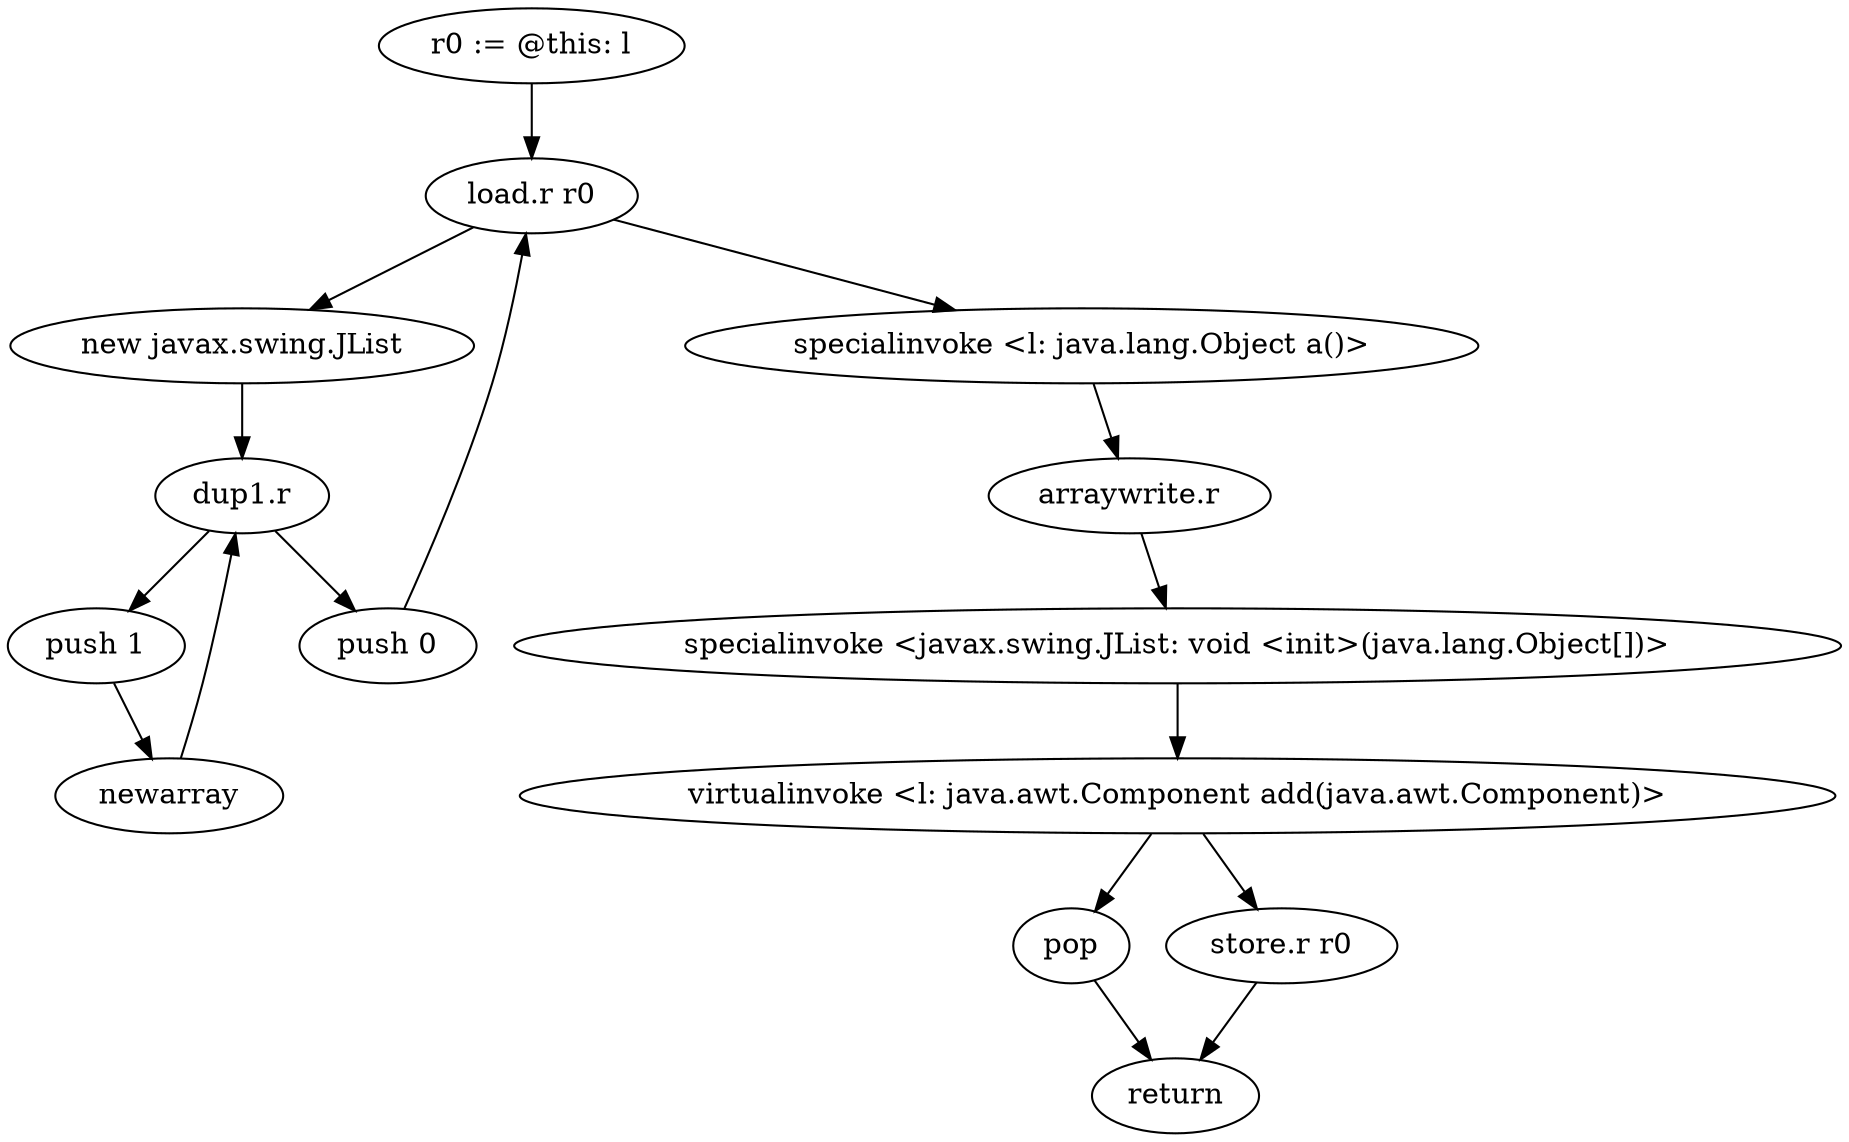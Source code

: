 digraph "" {
    "r0 := @this: l"
    "load.r r0"
    "r0 := @this: l"->"load.r r0";
    "new javax.swing.JList"
    "load.r r0"->"new javax.swing.JList";
    "dup1.r"
    "new javax.swing.JList"->"dup1.r";
    "push 1"
    "dup1.r"->"push 1";
    "newarray"
    "push 1"->"newarray";
    "newarray"->"dup1.r";
    "push 0"
    "dup1.r"->"push 0";
    "push 0"->"load.r r0";
    "specialinvoke <l: java.lang.Object a()>"
    "load.r r0"->"specialinvoke <l: java.lang.Object a()>";
    "arraywrite.r"
    "specialinvoke <l: java.lang.Object a()>"->"arraywrite.r";
    "specialinvoke <javax.swing.JList: void <init>(java.lang.Object[])>"
    "arraywrite.r"->"specialinvoke <javax.swing.JList: void <init>(java.lang.Object[])>";
    "virtualinvoke <l: java.awt.Component add(java.awt.Component)>"
    "specialinvoke <javax.swing.JList: void <init>(java.lang.Object[])>"->"virtualinvoke <l: java.awt.Component add(java.awt.Component)>";
    "pop"
    "virtualinvoke <l: java.awt.Component add(java.awt.Component)>"->"pop";
    "return"
    "pop"->"return";
    "store.r r0"
    "virtualinvoke <l: java.awt.Component add(java.awt.Component)>"->"store.r r0";
    "store.r r0"->"return";
}
